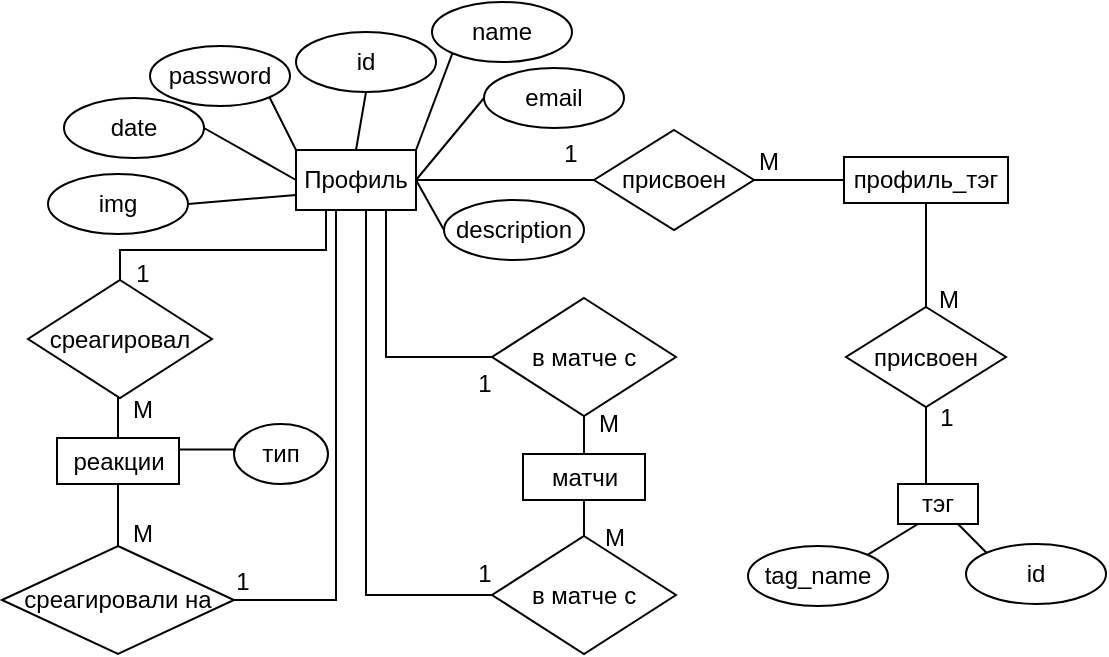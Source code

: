 <mxfile version="14.6.9" type="github">
  <diagram id="HESCfsSUoISmhu8cqUVy" name="Page-1">
    <mxGraphModel dx="1422" dy="793" grid="0" gridSize="10" guides="1" tooltips="1" connect="1" arrows="1" fold="1" page="1" pageScale="1" pageWidth="827" pageHeight="1169" math="0" shadow="0">
      <root>
        <mxCell id="0" />
        <mxCell id="1" parent="0" />
        <mxCell id="fY81Fk-QjBwxSp8vkc7F-9" style="rounded=0;orthogonalLoop=1;jettySize=auto;html=1;exitX=0.5;exitY=0;exitDx=0;exitDy=0;entryX=0.5;entryY=1;entryDx=0;entryDy=0;strokeColor=none;endArrow=none;endFill=0;" edge="1" parent="1" source="fY81Fk-QjBwxSp8vkc7F-1" target="fY81Fk-QjBwxSp8vkc7F-2">
          <mxGeometry relative="1" as="geometry" />
        </mxCell>
        <mxCell id="fY81Fk-QjBwxSp8vkc7F-11" style="edgeStyle=none;rounded=0;orthogonalLoop=1;jettySize=auto;html=1;exitX=0.5;exitY=0;exitDx=0;exitDy=0;entryX=0.5;entryY=1;entryDx=0;entryDy=0;endArrow=none;endFill=0;" edge="1" parent="1" source="fY81Fk-QjBwxSp8vkc7F-1" target="fY81Fk-QjBwxSp8vkc7F-2">
          <mxGeometry relative="1" as="geometry" />
        </mxCell>
        <mxCell id="fY81Fk-QjBwxSp8vkc7F-12" style="edgeStyle=none;rounded=0;orthogonalLoop=1;jettySize=auto;html=1;exitX=1;exitY=0;exitDx=0;exitDy=0;entryX=0;entryY=1;entryDx=0;entryDy=0;endArrow=none;endFill=0;" edge="1" parent="1" source="fY81Fk-QjBwxSp8vkc7F-1" target="fY81Fk-QjBwxSp8vkc7F-4">
          <mxGeometry relative="1" as="geometry" />
        </mxCell>
        <mxCell id="fY81Fk-QjBwxSp8vkc7F-13" style="edgeStyle=none;rounded=0;orthogonalLoop=1;jettySize=auto;html=1;exitX=1;exitY=0.5;exitDx=0;exitDy=0;entryX=0;entryY=0.5;entryDx=0;entryDy=0;endArrow=none;endFill=0;" edge="1" parent="1" source="fY81Fk-QjBwxSp8vkc7F-1" target="fY81Fk-QjBwxSp8vkc7F-3">
          <mxGeometry relative="1" as="geometry" />
        </mxCell>
        <mxCell id="fY81Fk-QjBwxSp8vkc7F-14" style="edgeStyle=none;rounded=0;orthogonalLoop=1;jettySize=auto;html=1;exitX=1;exitY=0.5;exitDx=0;exitDy=0;entryX=0;entryY=0.5;entryDx=0;entryDy=0;endArrow=none;endFill=0;" edge="1" parent="1" source="fY81Fk-QjBwxSp8vkc7F-1" target="fY81Fk-QjBwxSp8vkc7F-6">
          <mxGeometry relative="1" as="geometry" />
        </mxCell>
        <mxCell id="fY81Fk-QjBwxSp8vkc7F-15" style="edgeStyle=none;rounded=0;orthogonalLoop=1;jettySize=auto;html=1;exitX=0;exitY=0.75;exitDx=0;exitDy=0;entryX=1;entryY=0.5;entryDx=0;entryDy=0;endArrow=none;endFill=0;" edge="1" parent="1" source="fY81Fk-QjBwxSp8vkc7F-1" target="fY81Fk-QjBwxSp8vkc7F-8">
          <mxGeometry relative="1" as="geometry" />
        </mxCell>
        <mxCell id="fY81Fk-QjBwxSp8vkc7F-16" style="edgeStyle=none;rounded=0;orthogonalLoop=1;jettySize=auto;html=1;exitX=0;exitY=0.5;exitDx=0;exitDy=0;entryX=1;entryY=0.5;entryDx=0;entryDy=0;endArrow=none;endFill=0;" edge="1" parent="1" source="fY81Fk-QjBwxSp8vkc7F-1" target="fY81Fk-QjBwxSp8vkc7F-7">
          <mxGeometry relative="1" as="geometry" />
        </mxCell>
        <mxCell id="fY81Fk-QjBwxSp8vkc7F-17" style="edgeStyle=none;rounded=0;orthogonalLoop=1;jettySize=auto;html=1;exitX=0;exitY=0;exitDx=0;exitDy=0;entryX=1;entryY=1;entryDx=0;entryDy=0;endArrow=none;endFill=0;" edge="1" parent="1" source="fY81Fk-QjBwxSp8vkc7F-1" target="fY81Fk-QjBwxSp8vkc7F-5">
          <mxGeometry relative="1" as="geometry" />
        </mxCell>
        <mxCell id="fY81Fk-QjBwxSp8vkc7F-27" style="edgeStyle=orthogonalEdgeStyle;orthogonalLoop=1;jettySize=auto;html=1;exitX=1;exitY=0.5;exitDx=0;exitDy=0;entryX=0;entryY=0.5;entryDx=0;entryDy=0;endArrow=none;endFill=0;strokeColor=#000000;rounded=0;" edge="1" parent="1" source="fY81Fk-QjBwxSp8vkc7F-1" target="fY81Fk-QjBwxSp8vkc7F-26">
          <mxGeometry relative="1" as="geometry" />
        </mxCell>
        <mxCell id="fY81Fk-QjBwxSp8vkc7F-44" style="edgeStyle=orthogonalEdgeStyle;rounded=0;orthogonalLoop=1;jettySize=auto;html=1;exitX=0.25;exitY=1;exitDx=0;exitDy=0;entryX=0.5;entryY=0;entryDx=0;entryDy=0;endArrow=none;endFill=0;strokeColor=#000000;" edge="1" parent="1" source="fY81Fk-QjBwxSp8vkc7F-1" target="fY81Fk-QjBwxSp8vkc7F-43">
          <mxGeometry relative="1" as="geometry">
            <Array as="points">
              <mxPoint x="207" y="170" />
              <mxPoint x="104" y="170" />
            </Array>
          </mxGeometry>
        </mxCell>
        <mxCell id="fY81Fk-QjBwxSp8vkc7F-1" value="Профиль" style="rounded=0;whiteSpace=wrap;html=1;" vertex="1" parent="1">
          <mxGeometry x="192" y="120" width="60" height="30" as="geometry" />
        </mxCell>
        <mxCell id="fY81Fk-QjBwxSp8vkc7F-2" value="id" style="ellipse;whiteSpace=wrap;html=1;" vertex="1" parent="1">
          <mxGeometry x="192" y="61" width="70" height="30" as="geometry" />
        </mxCell>
        <mxCell id="fY81Fk-QjBwxSp8vkc7F-3" value="email" style="ellipse;whiteSpace=wrap;html=1;" vertex="1" parent="1">
          <mxGeometry x="286" y="79" width="70" height="30" as="geometry" />
        </mxCell>
        <mxCell id="fY81Fk-QjBwxSp8vkc7F-4" value="name" style="ellipse;whiteSpace=wrap;html=1;" vertex="1" parent="1">
          <mxGeometry x="260" y="46" width="70" height="30" as="geometry" />
        </mxCell>
        <mxCell id="fY81Fk-QjBwxSp8vkc7F-5" value="password" style="ellipse;whiteSpace=wrap;html=1;" vertex="1" parent="1">
          <mxGeometry x="119" y="68" width="70" height="30" as="geometry" />
        </mxCell>
        <mxCell id="fY81Fk-QjBwxSp8vkc7F-6" value="description" style="ellipse;whiteSpace=wrap;html=1;" vertex="1" parent="1">
          <mxGeometry x="266" y="145" width="70" height="30" as="geometry" />
        </mxCell>
        <mxCell id="fY81Fk-QjBwxSp8vkc7F-7" value="date" style="ellipse;whiteSpace=wrap;html=1;" vertex="1" parent="1">
          <mxGeometry x="76" y="94" width="70" height="30" as="geometry" />
        </mxCell>
        <mxCell id="fY81Fk-QjBwxSp8vkc7F-8" value="img" style="ellipse;whiteSpace=wrap;html=1;" vertex="1" parent="1">
          <mxGeometry x="68" y="132" width="70" height="30" as="geometry" />
        </mxCell>
        <mxCell id="fY81Fk-QjBwxSp8vkc7F-24" style="edgeStyle=none;rounded=0;orthogonalLoop=1;jettySize=auto;html=1;exitX=0.25;exitY=1;exitDx=0;exitDy=0;entryX=1;entryY=0;entryDx=0;entryDy=0;endArrow=none;endFill=0;strokeColor=#000000;" edge="1" parent="1" source="fY81Fk-QjBwxSp8vkc7F-18" target="fY81Fk-QjBwxSp8vkc7F-23">
          <mxGeometry relative="1" as="geometry" />
        </mxCell>
        <mxCell id="fY81Fk-QjBwxSp8vkc7F-25" style="edgeStyle=none;rounded=0;orthogonalLoop=1;jettySize=auto;html=1;exitX=0.75;exitY=1;exitDx=0;exitDy=0;entryX=0;entryY=0;entryDx=0;entryDy=0;endArrow=none;endFill=0;strokeColor=#000000;" edge="1" parent="1" source="fY81Fk-QjBwxSp8vkc7F-18" target="fY81Fk-QjBwxSp8vkc7F-19">
          <mxGeometry relative="1" as="geometry" />
        </mxCell>
        <mxCell id="fY81Fk-QjBwxSp8vkc7F-39" style="edgeStyle=orthogonalEdgeStyle;rounded=0;orthogonalLoop=1;jettySize=auto;html=1;exitX=0.5;exitY=0;exitDx=0;exitDy=0;entryX=0.5;entryY=1;entryDx=0;entryDy=0;endArrow=none;endFill=0;strokeColor=#000000;" edge="1" parent="1" source="fY81Fk-QjBwxSp8vkc7F-18" target="fY81Fk-QjBwxSp8vkc7F-36">
          <mxGeometry relative="1" as="geometry" />
        </mxCell>
        <mxCell id="fY81Fk-QjBwxSp8vkc7F-18" value="тэг" style="rounded=0;whiteSpace=wrap;html=1;" vertex="1" parent="1">
          <mxGeometry x="493" y="287" width="40" height="20" as="geometry" />
        </mxCell>
        <mxCell id="fY81Fk-QjBwxSp8vkc7F-19" value="id" style="ellipse;whiteSpace=wrap;html=1;" vertex="1" parent="1">
          <mxGeometry x="527" y="317" width="70" height="30" as="geometry" />
        </mxCell>
        <mxCell id="fY81Fk-QjBwxSp8vkc7F-23" value="tag_name" style="ellipse;whiteSpace=wrap;html=1;" vertex="1" parent="1">
          <mxGeometry x="418" y="318" width="70" height="30" as="geometry" />
        </mxCell>
        <mxCell id="fY81Fk-QjBwxSp8vkc7F-26" value="присвоен" style="rhombus;whiteSpace=wrap;html=1;" vertex="1" parent="1">
          <mxGeometry x="341" y="110" width="80" height="50" as="geometry" />
        </mxCell>
        <mxCell id="fY81Fk-QjBwxSp8vkc7F-29" value="М" style="text;html=1;align=center;verticalAlign=middle;resizable=0;points=[];autosize=1;strokeColor=none;" vertex="1" parent="1">
          <mxGeometry x="413" y="116" width="30" height="20" as="geometry" />
        </mxCell>
        <mxCell id="fY81Fk-QjBwxSp8vkc7F-30" value="1" style="text;html=1;align=center;verticalAlign=middle;resizable=0;points=[];autosize=1;strokeColor=none;" vertex="1" parent="1">
          <mxGeometry x="319" y="112" width="20" height="20" as="geometry" />
        </mxCell>
        <mxCell id="fY81Fk-QjBwxSp8vkc7F-50" style="edgeStyle=orthogonalEdgeStyle;rounded=0;orthogonalLoop=1;jettySize=auto;html=1;exitX=1;exitY=0.25;exitDx=0;exitDy=0;entryX=0;entryY=0.5;entryDx=0;entryDy=0;endArrow=none;endFill=0;strokeColor=#000000;" edge="1" parent="1" source="fY81Fk-QjBwxSp8vkc7F-33" target="fY81Fk-QjBwxSp8vkc7F-49">
          <mxGeometry relative="1" as="geometry" />
        </mxCell>
        <mxCell id="fY81Fk-QjBwxSp8vkc7F-33" value="реакции" style="rounded=0;whiteSpace=wrap;html=1;" vertex="1" parent="1">
          <mxGeometry x="72.5" y="264" width="61" height="23" as="geometry" />
        </mxCell>
        <mxCell id="fY81Fk-QjBwxSp8vkc7F-34" value="матчи" style="rounded=0;whiteSpace=wrap;html=1;" vertex="1" parent="1">
          <mxGeometry x="305.5" y="272" width="61" height="23" as="geometry" />
        </mxCell>
        <mxCell id="fY81Fk-QjBwxSp8vkc7F-36" value="присвоен" style="rhombus;whiteSpace=wrap;html=1;" vertex="1" parent="1">
          <mxGeometry x="467" y="198.5" width="80" height="50" as="geometry" />
        </mxCell>
        <mxCell id="fY81Fk-QjBwxSp8vkc7F-37" value="М" style="text;html=1;align=center;verticalAlign=middle;resizable=0;points=[];autosize=1;strokeColor=none;" vertex="1" parent="1">
          <mxGeometry x="503" y="185" width="30" height="20" as="geometry" />
        </mxCell>
        <mxCell id="fY81Fk-QjBwxSp8vkc7F-38" value="1" style="text;html=1;align=center;verticalAlign=middle;resizable=0;points=[];autosize=1;strokeColor=none;" vertex="1" parent="1">
          <mxGeometry x="507" y="244" width="20" height="20" as="geometry" />
        </mxCell>
        <mxCell id="fY81Fk-QjBwxSp8vkc7F-41" style="edgeStyle=orthogonalEdgeStyle;rounded=0;orthogonalLoop=1;jettySize=auto;html=1;exitX=0;exitY=0.5;exitDx=0;exitDy=0;entryX=1;entryY=0.5;entryDx=0;entryDy=0;endArrow=none;endFill=0;strokeColor=#000000;" edge="1" parent="1" source="fY81Fk-QjBwxSp8vkc7F-40" target="fY81Fk-QjBwxSp8vkc7F-26">
          <mxGeometry relative="1" as="geometry" />
        </mxCell>
        <mxCell id="fY81Fk-QjBwxSp8vkc7F-42" style="edgeStyle=orthogonalEdgeStyle;rounded=0;orthogonalLoop=1;jettySize=auto;html=1;exitX=0.5;exitY=1;exitDx=0;exitDy=0;entryX=0.5;entryY=0;entryDx=0;entryDy=0;endArrow=none;endFill=0;strokeColor=#000000;" edge="1" parent="1" source="fY81Fk-QjBwxSp8vkc7F-40" target="fY81Fk-QjBwxSp8vkc7F-36">
          <mxGeometry relative="1" as="geometry" />
        </mxCell>
        <mxCell id="fY81Fk-QjBwxSp8vkc7F-40" value="профиль_тэг" style="rounded=0;whiteSpace=wrap;html=1;" vertex="1" parent="1">
          <mxGeometry x="466" y="123.5" width="82" height="23" as="geometry" />
        </mxCell>
        <mxCell id="fY81Fk-QjBwxSp8vkc7F-45" style="edgeStyle=orthogonalEdgeStyle;rounded=0;orthogonalLoop=1;jettySize=auto;html=1;exitX=0.5;exitY=1;exitDx=0;exitDy=0;entryX=0.5;entryY=0;entryDx=0;entryDy=0;endArrow=none;endFill=0;strokeColor=#000000;" edge="1" parent="1" source="fY81Fk-QjBwxSp8vkc7F-43" target="fY81Fk-QjBwxSp8vkc7F-33">
          <mxGeometry relative="1" as="geometry" />
        </mxCell>
        <mxCell id="fY81Fk-QjBwxSp8vkc7F-43" value="среагировал" style="rhombus;whiteSpace=wrap;html=1;" vertex="1" parent="1">
          <mxGeometry x="58" y="185" width="92" height="59" as="geometry" />
        </mxCell>
        <mxCell id="fY81Fk-QjBwxSp8vkc7F-47" style="edgeStyle=orthogonalEdgeStyle;rounded=0;orthogonalLoop=1;jettySize=auto;html=1;exitX=0.5;exitY=0;exitDx=0;exitDy=0;endArrow=none;endFill=0;strokeColor=#000000;" edge="1" parent="1" source="fY81Fk-QjBwxSp8vkc7F-46" target="fY81Fk-QjBwxSp8vkc7F-33">
          <mxGeometry relative="1" as="geometry" />
        </mxCell>
        <mxCell id="fY81Fk-QjBwxSp8vkc7F-48" style="edgeStyle=orthogonalEdgeStyle;rounded=0;orthogonalLoop=1;jettySize=auto;html=1;exitX=1;exitY=0.5;exitDx=0;exitDy=0;endArrow=none;endFill=0;strokeColor=#000000;" edge="1" parent="1" source="fY81Fk-QjBwxSp8vkc7F-46">
          <mxGeometry relative="1" as="geometry">
            <mxPoint x="212" y="150" as="targetPoint" />
            <Array as="points">
              <mxPoint x="212" y="345" />
            </Array>
          </mxGeometry>
        </mxCell>
        <mxCell id="fY81Fk-QjBwxSp8vkc7F-46" value="среагировали на" style="rhombus;whiteSpace=wrap;html=1;" vertex="1" parent="1">
          <mxGeometry x="45" y="318" width="116" height="54" as="geometry" />
        </mxCell>
        <mxCell id="fY81Fk-QjBwxSp8vkc7F-49" value="тип" style="ellipse;whiteSpace=wrap;html=1;" vertex="1" parent="1">
          <mxGeometry x="161" y="257" width="47" height="30" as="geometry" />
        </mxCell>
        <mxCell id="fY81Fk-QjBwxSp8vkc7F-60" style="edgeStyle=orthogonalEdgeStyle;rounded=0;orthogonalLoop=1;jettySize=auto;html=1;exitX=0.5;exitY=1;exitDx=0;exitDy=0;entryX=0.5;entryY=0;entryDx=0;entryDy=0;endArrow=none;endFill=0;strokeColor=#000000;" edge="1" parent="1" source="fY81Fk-QjBwxSp8vkc7F-53" target="fY81Fk-QjBwxSp8vkc7F-34">
          <mxGeometry relative="1" as="geometry" />
        </mxCell>
        <mxCell id="fY81Fk-QjBwxSp8vkc7F-61" style="edgeStyle=orthogonalEdgeStyle;rounded=0;orthogonalLoop=1;jettySize=auto;html=1;exitX=0;exitY=0.5;exitDx=0;exitDy=0;entryX=0.75;entryY=1;entryDx=0;entryDy=0;endArrow=none;endFill=0;strokeColor=#000000;" edge="1" parent="1" source="fY81Fk-QjBwxSp8vkc7F-53" target="fY81Fk-QjBwxSp8vkc7F-1">
          <mxGeometry relative="1" as="geometry" />
        </mxCell>
        <mxCell id="fY81Fk-QjBwxSp8vkc7F-53" value="в матче с" style="rhombus;whiteSpace=wrap;html=1;" vertex="1" parent="1">
          <mxGeometry x="290" y="194" width="92" height="59" as="geometry" />
        </mxCell>
        <mxCell id="fY81Fk-QjBwxSp8vkc7F-54" value="М" style="text;html=1;align=center;verticalAlign=middle;resizable=0;points=[];autosize=1;strokeColor=none;" vertex="1" parent="1">
          <mxGeometry x="100" y="240" width="30" height="20" as="geometry" />
        </mxCell>
        <mxCell id="fY81Fk-QjBwxSp8vkc7F-55" value="М" style="text;html=1;align=center;verticalAlign=middle;resizable=0;points=[];autosize=1;strokeColor=none;" vertex="1" parent="1">
          <mxGeometry x="100" y="302" width="30" height="20" as="geometry" />
        </mxCell>
        <mxCell id="fY81Fk-QjBwxSp8vkc7F-56" value="1" style="text;html=1;align=center;verticalAlign=middle;resizable=0;points=[];autosize=1;strokeColor=none;" vertex="1" parent="1">
          <mxGeometry x="105" y="172" width="20" height="20" as="geometry" />
        </mxCell>
        <mxCell id="fY81Fk-QjBwxSp8vkc7F-57" value="1" style="text;html=1;align=center;verticalAlign=middle;resizable=0;points=[];autosize=1;strokeColor=none;" vertex="1" parent="1">
          <mxGeometry x="155" y="326" width="20" height="20" as="geometry" />
        </mxCell>
        <mxCell id="fY81Fk-QjBwxSp8vkc7F-59" style="edgeStyle=orthogonalEdgeStyle;rounded=0;orthogonalLoop=1;jettySize=auto;html=1;exitX=0.5;exitY=0;exitDx=0;exitDy=0;entryX=0.5;entryY=1;entryDx=0;entryDy=0;endArrow=none;endFill=0;strokeColor=#000000;" edge="1" parent="1" source="fY81Fk-QjBwxSp8vkc7F-58" target="fY81Fk-QjBwxSp8vkc7F-34">
          <mxGeometry relative="1" as="geometry" />
        </mxCell>
        <mxCell id="fY81Fk-QjBwxSp8vkc7F-62" style="edgeStyle=orthogonalEdgeStyle;rounded=0;orthogonalLoop=1;jettySize=auto;html=1;exitX=0;exitY=0.5;exitDx=0;exitDy=0;entryX=0.5;entryY=1;entryDx=0;entryDy=0;endArrow=none;endFill=0;strokeColor=#000000;" edge="1" parent="1" source="fY81Fk-QjBwxSp8vkc7F-58" target="fY81Fk-QjBwxSp8vkc7F-1">
          <mxGeometry relative="1" as="geometry">
            <Array as="points">
              <mxPoint x="227" y="343" />
              <mxPoint x="227" y="150" />
            </Array>
          </mxGeometry>
        </mxCell>
        <mxCell id="fY81Fk-QjBwxSp8vkc7F-58" value="в матче с" style="rhombus;whiteSpace=wrap;html=1;" vertex="1" parent="1">
          <mxGeometry x="290" y="313" width="92" height="59" as="geometry" />
        </mxCell>
        <mxCell id="fY81Fk-QjBwxSp8vkc7F-63" value="М" style="text;html=1;align=center;verticalAlign=middle;resizable=0;points=[];autosize=1;strokeColor=none;" vertex="1" parent="1">
          <mxGeometry x="333" y="247" width="30" height="20" as="geometry" />
        </mxCell>
        <mxCell id="fY81Fk-QjBwxSp8vkc7F-64" value="М" style="text;html=1;align=center;verticalAlign=middle;resizable=0;points=[];autosize=1;strokeColor=none;" vertex="1" parent="1">
          <mxGeometry x="336" y="304" width="30" height="20" as="geometry" />
        </mxCell>
        <mxCell id="fY81Fk-QjBwxSp8vkc7F-65" value="1" style="text;html=1;align=center;verticalAlign=middle;resizable=0;points=[];autosize=1;strokeColor=none;" vertex="1" parent="1">
          <mxGeometry x="276" y="227" width="20" height="20" as="geometry" />
        </mxCell>
        <mxCell id="fY81Fk-QjBwxSp8vkc7F-66" value="1" style="text;html=1;align=center;verticalAlign=middle;resizable=0;points=[];autosize=1;strokeColor=none;" vertex="1" parent="1">
          <mxGeometry x="276" y="322" width="20" height="20" as="geometry" />
        </mxCell>
      </root>
    </mxGraphModel>
  </diagram>
</mxfile>
